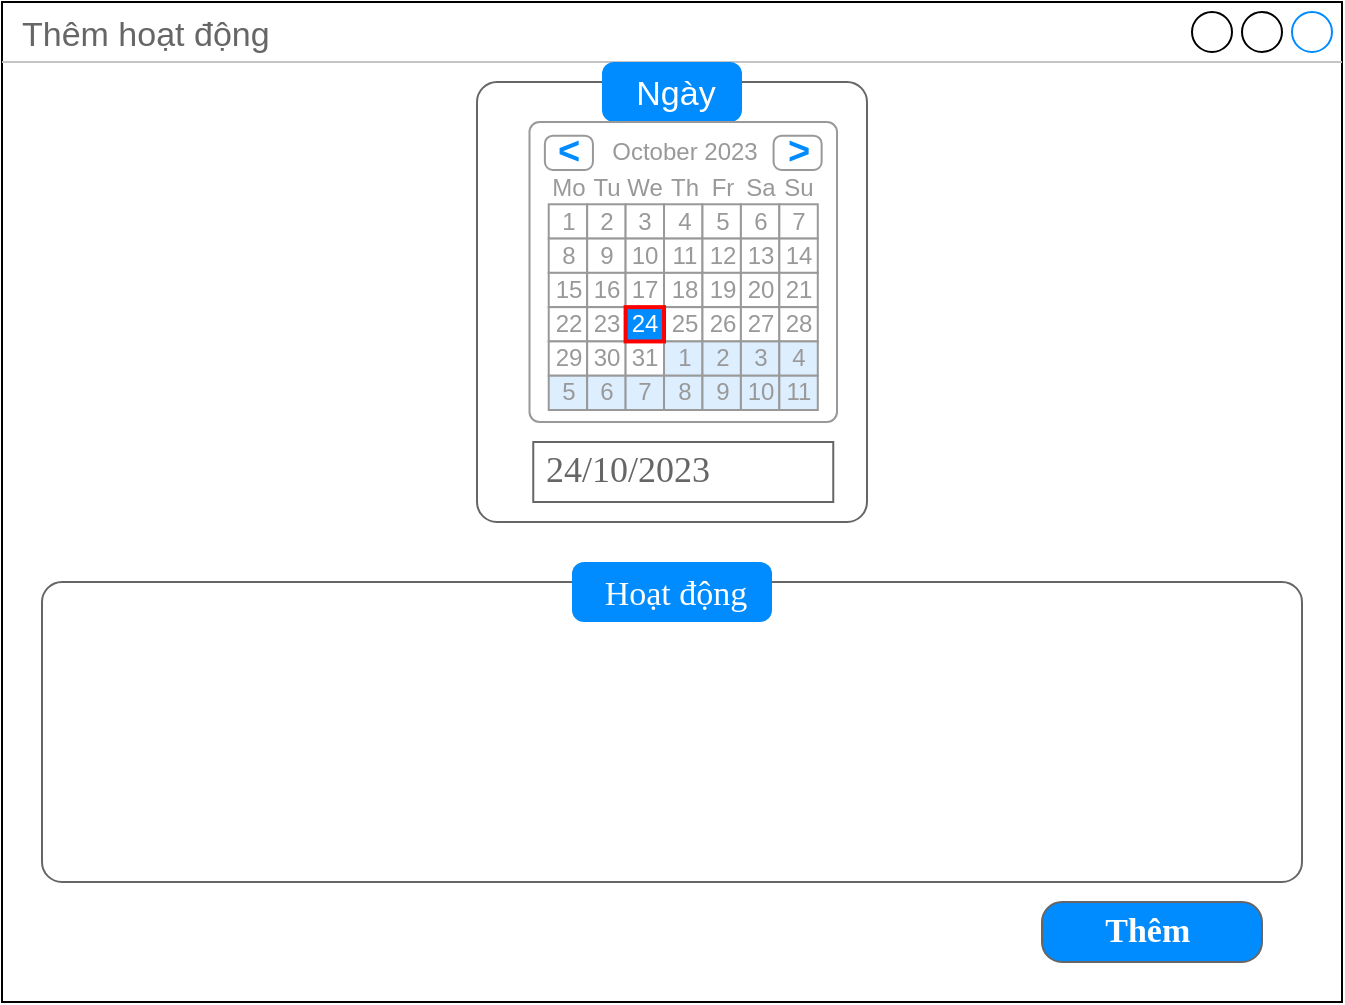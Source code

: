 <mxfile>
    <diagram name="Trang-1" id="1kX5wOBAw2EkA_Ydrlhc">
        <mxGraphModel dx="832" dy="568" grid="1" gridSize="10" guides="1" tooltips="1" connect="1" arrows="1" fold="1" page="1" pageScale="1" pageWidth="827" pageHeight="1169" math="0" shadow="0">
            <root>
                <mxCell id="0"/>
                <mxCell id="1" parent="0"/>
                <mxCell id="2" value="Thêm hoạt động" style="strokeWidth=1;shadow=0;dashed=0;align=center;html=1;shape=mxgraph.mockup.containers.window;align=left;verticalAlign=top;spacingLeft=8;strokeColor2=#008cff;strokeColor3=#c4c4c4;fontColor=#666666;mainText=;fontSize=17;labelBackgroundColor=none;" vertex="1" parent="1">
                    <mxGeometry x="80" y="50" width="670" height="500" as="geometry"/>
                </mxCell>
                <mxCell id="56" value="" style="shape=mxgraph.mockup.containers.marginRect;rectMarginTop=10;strokeColor=#666666;strokeWidth=1;dashed=0;rounded=1;arcSize=5;recursiveResize=0;" vertex="1" parent="1">
                    <mxGeometry x="317.5" y="80" width="195" height="230" as="geometry"/>
                </mxCell>
                <mxCell id="57" value="Ngày" style="shape=rect;strokeColor=none;fillColor=#008cff;strokeWidth=1;dashed=0;rounded=1;arcSize=20;fontColor=#ffffff;fontSize=17;spacing=2;spacingTop=-2;align=center;autosize=1;spacingLeft=4;resizeWidth=0;resizeHeight=0;perimeter=none;" vertex="1" parent="56">
                    <mxGeometry x="62.5" width="70" height="30" as="geometry"/>
                </mxCell>
                <mxCell id="58" value="" style="strokeWidth=1;shadow=0;dashed=0;align=center;html=1;shape=mxgraph.mockup.forms.rrect;rSize=5;strokeColor=#999999;fillColor=#ffffff;" vertex="1" parent="56">
                    <mxGeometry x="26.25" y="30" width="153.75" height="150" as="geometry"/>
                </mxCell>
                <mxCell id="59" value="October 2023" style="strokeWidth=1;shadow=0;dashed=0;align=center;html=1;shape=mxgraph.mockup.forms.anchor;fontColor=#999999;" vertex="1" parent="58">
                    <mxGeometry x="28.828" y="6.857" width="96.094" height="17.143" as="geometry"/>
                </mxCell>
                <mxCell id="60" value="&lt;" style="strokeWidth=1;shadow=0;dashed=0;align=center;html=1;shape=mxgraph.mockup.forms.rrect;rSize=4;strokeColor=#999999;fontColor=#008cff;fontSize=19;fontStyle=1;" vertex="1" parent="58">
                    <mxGeometry x="7.688" y="6.857" width="24.023" height="17.143" as="geometry"/>
                </mxCell>
                <mxCell id="61" value="&gt;" style="strokeWidth=1;shadow=0;dashed=0;align=center;html=1;shape=mxgraph.mockup.forms.rrect;rSize=4;strokeColor=#999999;fontColor=#008cff;fontSize=19;fontStyle=1;" vertex="1" parent="58">
                    <mxGeometry x="122.039" y="6.857" width="24.023" height="17.143" as="geometry"/>
                </mxCell>
                <mxCell id="62" value="Mo" style="strokeWidth=1;shadow=0;dashed=0;align=center;html=1;shape=mxgraph.mockup.forms.anchor;fontColor=#999999;" vertex="1" parent="58">
                    <mxGeometry x="9.609" y="24" width="19.219" height="17.143" as="geometry"/>
                </mxCell>
                <mxCell id="63" value="Tu" style="strokeWidth=1;shadow=0;dashed=0;align=center;html=1;shape=mxgraph.mockup.forms.anchor;fontColor=#999999;" vertex="1" parent="58">
                    <mxGeometry x="28.828" y="24" width="19.219" height="17.143" as="geometry"/>
                </mxCell>
                <mxCell id="64" value="We" style="strokeWidth=1;shadow=0;dashed=0;align=center;html=1;shape=mxgraph.mockup.forms.anchor;fontColor=#999999;" vertex="1" parent="58">
                    <mxGeometry x="48.047" y="24" width="19.219" height="17.143" as="geometry"/>
                </mxCell>
                <mxCell id="65" value="Th" style="strokeWidth=1;shadow=0;dashed=0;align=center;html=1;shape=mxgraph.mockup.forms.anchor;fontColor=#999999;" vertex="1" parent="58">
                    <mxGeometry x="67.266" y="24" width="19.219" height="17.143" as="geometry"/>
                </mxCell>
                <mxCell id="66" value="Fr" style="strokeWidth=1;shadow=0;dashed=0;align=center;html=1;shape=mxgraph.mockup.forms.anchor;fontColor=#999999;" vertex="1" parent="58">
                    <mxGeometry x="86.484" y="24" width="19.219" height="17.143" as="geometry"/>
                </mxCell>
                <mxCell id="67" value="Sa" style="strokeWidth=1;shadow=0;dashed=0;align=center;html=1;shape=mxgraph.mockup.forms.anchor;fontColor=#999999;" vertex="1" parent="58">
                    <mxGeometry x="105.703" y="24" width="19.219" height="17.143" as="geometry"/>
                </mxCell>
                <mxCell id="68" value="Su" style="strokeWidth=1;shadow=0;dashed=0;align=center;html=1;shape=mxgraph.mockup.forms.anchor;fontColor=#999999;" vertex="1" parent="58">
                    <mxGeometry x="124.922" y="24" width="19.219" height="17.143" as="geometry"/>
                </mxCell>
                <mxCell id="69" value="1" style="strokeWidth=1;shadow=0;dashed=0;align=center;html=1;shape=mxgraph.mockup.forms.rrect;rSize=0;strokeColor=#999999;fontColor=#999999;" vertex="1" parent="58">
                    <mxGeometry x="9.609" y="41.143" width="19.219" height="17.143" as="geometry"/>
                </mxCell>
                <mxCell id="70" value="2" style="strokeWidth=1;shadow=0;dashed=0;align=center;html=1;shape=mxgraph.mockup.forms.rrect;rSize=0;strokeColor=#999999;fontColor=#999999;" vertex="1" parent="58">
                    <mxGeometry x="28.828" y="41.143" width="19.219" height="17.143" as="geometry"/>
                </mxCell>
                <mxCell id="71" value="3" style="strokeWidth=1;shadow=0;dashed=0;align=center;html=1;shape=mxgraph.mockup.forms.rrect;rSize=0;strokeColor=#999999;fontColor=#999999;" vertex="1" parent="58">
                    <mxGeometry x="48.047" y="41.143" width="19.219" height="17.143" as="geometry"/>
                </mxCell>
                <mxCell id="72" value="4" style="strokeWidth=1;shadow=0;dashed=0;align=center;html=1;shape=mxgraph.mockup.forms.rrect;rSize=0;strokeColor=#999999;fontColor=#999999;" vertex="1" parent="58">
                    <mxGeometry x="67.266" y="41.143" width="19.219" height="17.143" as="geometry"/>
                </mxCell>
                <mxCell id="73" value="5" style="strokeWidth=1;shadow=0;dashed=0;align=center;html=1;shape=mxgraph.mockup.forms.rrect;rSize=0;strokeColor=#999999;fontColor=#999999;" vertex="1" parent="58">
                    <mxGeometry x="86.484" y="41.143" width="19.219" height="17.143" as="geometry"/>
                </mxCell>
                <mxCell id="74" value="6" style="strokeWidth=1;shadow=0;dashed=0;align=center;html=1;shape=mxgraph.mockup.forms.rrect;rSize=0;strokeColor=#999999;fontColor=#999999;" vertex="1" parent="58">
                    <mxGeometry x="105.703" y="41.143" width="19.219" height="17.143" as="geometry"/>
                </mxCell>
                <mxCell id="75" value="7" style="strokeWidth=1;shadow=0;dashed=0;align=center;html=1;shape=mxgraph.mockup.forms.rrect;rSize=0;strokeColor=#999999;fontColor=#999999;" vertex="1" parent="58">
                    <mxGeometry x="124.922" y="41.143" width="19.219" height="17.143" as="geometry"/>
                </mxCell>
                <mxCell id="76" value="8" style="strokeWidth=1;shadow=0;dashed=0;align=center;html=1;shape=mxgraph.mockup.forms.rrect;rSize=0;strokeColor=#999999;fontColor=#999999;" vertex="1" parent="58">
                    <mxGeometry x="9.609" y="58.286" width="19.219" height="17.143" as="geometry"/>
                </mxCell>
                <mxCell id="77" value="9" style="strokeWidth=1;shadow=0;dashed=0;align=center;html=1;shape=mxgraph.mockup.forms.rrect;rSize=0;strokeColor=#999999;fontColor=#999999;" vertex="1" parent="58">
                    <mxGeometry x="28.828" y="58.286" width="19.219" height="17.143" as="geometry"/>
                </mxCell>
                <mxCell id="78" value="10" style="strokeWidth=1;shadow=0;dashed=0;align=center;html=1;shape=mxgraph.mockup.forms.rrect;rSize=0;strokeColor=#999999;fontColor=#999999;" vertex="1" parent="58">
                    <mxGeometry x="48.047" y="58.286" width="19.219" height="17.143" as="geometry"/>
                </mxCell>
                <mxCell id="79" value="11" style="strokeWidth=1;shadow=0;dashed=0;align=center;html=1;shape=mxgraph.mockup.forms.rrect;rSize=0;strokeColor=#999999;fontColor=#999999;" vertex="1" parent="58">
                    <mxGeometry x="67.266" y="58.286" width="19.219" height="17.143" as="geometry"/>
                </mxCell>
                <mxCell id="80" value="12" style="strokeWidth=1;shadow=0;dashed=0;align=center;html=1;shape=mxgraph.mockup.forms.rrect;rSize=0;strokeColor=#999999;fontColor=#999999;" vertex="1" parent="58">
                    <mxGeometry x="86.484" y="58.286" width="19.219" height="17.143" as="geometry"/>
                </mxCell>
                <mxCell id="81" value="13" style="strokeWidth=1;shadow=0;dashed=0;align=center;html=1;shape=mxgraph.mockup.forms.rrect;rSize=0;strokeColor=#999999;fontColor=#999999;" vertex="1" parent="58">
                    <mxGeometry x="105.703" y="58.286" width="19.219" height="17.143" as="geometry"/>
                </mxCell>
                <mxCell id="82" value="14" style="strokeWidth=1;shadow=0;dashed=0;align=center;html=1;shape=mxgraph.mockup.forms.rrect;rSize=0;strokeColor=#999999;fontColor=#999999;" vertex="1" parent="58">
                    <mxGeometry x="124.922" y="58.286" width="19.219" height="17.143" as="geometry"/>
                </mxCell>
                <mxCell id="83" value="15" style="strokeWidth=1;shadow=0;dashed=0;align=center;html=1;shape=mxgraph.mockup.forms.rrect;rSize=0;strokeColor=#999999;fontColor=#999999;" vertex="1" parent="58">
                    <mxGeometry x="9.609" y="75.429" width="19.219" height="17.143" as="geometry"/>
                </mxCell>
                <mxCell id="84" value="16" style="strokeWidth=1;shadow=0;dashed=0;align=center;html=1;shape=mxgraph.mockup.forms.rrect;rSize=0;strokeColor=#999999;fontColor=#999999;" vertex="1" parent="58">
                    <mxGeometry x="28.828" y="75.429" width="19.219" height="17.143" as="geometry"/>
                </mxCell>
                <mxCell id="85" value="17" style="strokeWidth=1;shadow=0;dashed=0;align=center;html=1;shape=mxgraph.mockup.forms.rrect;rSize=0;strokeColor=#999999;fontColor=#999999;" vertex="1" parent="58">
                    <mxGeometry x="48.047" y="75.429" width="19.219" height="17.143" as="geometry"/>
                </mxCell>
                <mxCell id="86" value="18" style="strokeWidth=1;shadow=0;dashed=0;align=center;html=1;shape=mxgraph.mockup.forms.rrect;rSize=0;strokeColor=#999999;fontColor=#999999;" vertex="1" parent="58">
                    <mxGeometry x="67.266" y="75.429" width="19.219" height="17.143" as="geometry"/>
                </mxCell>
                <mxCell id="87" value="19" style="strokeWidth=1;shadow=0;dashed=0;align=center;html=1;shape=mxgraph.mockup.forms.rrect;rSize=0;strokeColor=#999999;fontColor=#999999;" vertex="1" parent="58">
                    <mxGeometry x="86.484" y="75.429" width="19.219" height="17.143" as="geometry"/>
                </mxCell>
                <mxCell id="88" value="20" style="strokeWidth=1;shadow=0;dashed=0;align=center;html=1;shape=mxgraph.mockup.forms.rrect;rSize=0;strokeColor=#999999;fontColor=#999999;" vertex="1" parent="58">
                    <mxGeometry x="105.703" y="75.429" width="19.219" height="17.143" as="geometry"/>
                </mxCell>
                <mxCell id="89" value="21" style="strokeWidth=1;shadow=0;dashed=0;align=center;html=1;shape=mxgraph.mockup.forms.rrect;rSize=0;strokeColor=#999999;fontColor=#999999;" vertex="1" parent="58">
                    <mxGeometry x="124.922" y="75.429" width="19.219" height="17.143" as="geometry"/>
                </mxCell>
                <mxCell id="90" value="22" style="strokeWidth=1;shadow=0;dashed=0;align=center;html=1;shape=mxgraph.mockup.forms.rrect;rSize=0;strokeColor=#999999;fontColor=#999999;" vertex="1" parent="58">
                    <mxGeometry x="9.609" y="92.571" width="19.219" height="17.143" as="geometry"/>
                </mxCell>
                <mxCell id="91" value="23" style="strokeWidth=1;shadow=0;dashed=0;align=center;html=1;shape=mxgraph.mockup.forms.rrect;rSize=0;strokeColor=#999999;fontColor=#999999;" vertex="1" parent="58">
                    <mxGeometry x="28.828" y="92.571" width="19.219" height="17.143" as="geometry"/>
                </mxCell>
                <mxCell id="92" value="25" style="strokeWidth=1;shadow=0;dashed=0;align=center;html=1;shape=mxgraph.mockup.forms.rrect;rSize=0;strokeColor=#999999;fontColor=#999999;" vertex="1" parent="58">
                    <mxGeometry x="67.266" y="92.571" width="19.219" height="17.143" as="geometry"/>
                </mxCell>
                <mxCell id="93" value="26" style="strokeWidth=1;shadow=0;dashed=0;align=center;html=1;shape=mxgraph.mockup.forms.rrect;rSize=0;strokeColor=#999999;fontColor=#999999;" vertex="1" parent="58">
                    <mxGeometry x="86.484" y="92.571" width="19.219" height="17.143" as="geometry"/>
                </mxCell>
                <mxCell id="94" value="27" style="strokeWidth=1;shadow=0;dashed=0;align=center;html=1;shape=mxgraph.mockup.forms.rrect;rSize=0;strokeColor=#999999;fontColor=#999999;" vertex="1" parent="58">
                    <mxGeometry x="105.703" y="92.571" width="19.219" height="17.143" as="geometry"/>
                </mxCell>
                <mxCell id="95" value="28" style="strokeWidth=1;shadow=0;dashed=0;align=center;html=1;shape=mxgraph.mockup.forms.rrect;rSize=0;strokeColor=#999999;fontColor=#999999;" vertex="1" parent="58">
                    <mxGeometry x="124.922" y="92.571" width="19.219" height="17.143" as="geometry"/>
                </mxCell>
                <mxCell id="96" value="29" style="strokeWidth=1;shadow=0;dashed=0;align=center;html=1;shape=mxgraph.mockup.forms.rrect;rSize=0;strokeColor=#999999;fontColor=#999999;" vertex="1" parent="58">
                    <mxGeometry x="9.609" y="109.714" width="19.219" height="17.143" as="geometry"/>
                </mxCell>
                <mxCell id="97" value="30" style="strokeWidth=1;shadow=0;dashed=0;align=center;html=1;shape=mxgraph.mockup.forms.rrect;rSize=0;strokeColor=#999999;fontColor=#999999;" vertex="1" parent="58">
                    <mxGeometry x="28.828" y="109.714" width="19.219" height="17.143" as="geometry"/>
                </mxCell>
                <mxCell id="98" value="31" style="strokeWidth=1;shadow=0;dashed=0;align=center;html=1;shape=mxgraph.mockup.forms.rrect;rSize=0;strokeColor=#999999;fontColor=#999999;" vertex="1" parent="58">
                    <mxGeometry x="48.047" y="109.714" width="19.219" height="17.143" as="geometry"/>
                </mxCell>
                <mxCell id="99" value="1" style="strokeWidth=1;shadow=0;dashed=0;align=center;html=1;shape=mxgraph.mockup.forms.rrect;rSize=0;strokeColor=#999999;fontColor=#999999;fillColor=#ddeeff;" vertex="1" parent="58">
                    <mxGeometry x="67.266" y="109.714" width="19.219" height="17.143" as="geometry"/>
                </mxCell>
                <mxCell id="100" value="2" style="strokeWidth=1;shadow=0;dashed=0;align=center;html=1;shape=mxgraph.mockup.forms.rrect;rSize=0;strokeColor=#999999;fontColor=#999999;fillColor=#ddeeff;" vertex="1" parent="58">
                    <mxGeometry x="86.484" y="109.714" width="19.219" height="17.143" as="geometry"/>
                </mxCell>
                <mxCell id="101" value="3" style="strokeWidth=1;shadow=0;dashed=0;align=center;html=1;shape=mxgraph.mockup.forms.rrect;rSize=0;strokeColor=#999999;fontColor=#999999;fillColor=#ddeeff;" vertex="1" parent="58">
                    <mxGeometry x="105.703" y="109.714" width="19.219" height="17.143" as="geometry"/>
                </mxCell>
                <mxCell id="102" value="4" style="strokeWidth=1;shadow=0;dashed=0;align=center;html=1;shape=mxgraph.mockup.forms.rrect;rSize=0;strokeColor=#999999;fontColor=#999999;fillColor=#ddeeff;" vertex="1" parent="58">
                    <mxGeometry x="124.922" y="109.714" width="19.219" height="17.143" as="geometry"/>
                </mxCell>
                <mxCell id="103" value="5" style="strokeWidth=1;shadow=0;dashed=0;align=center;html=1;shape=mxgraph.mockup.forms.rrect;rSize=0;strokeColor=#999999;fontColor=#999999;fillColor=#ddeeff;" vertex="1" parent="58">
                    <mxGeometry x="9.609" y="126.857" width="19.219" height="17.143" as="geometry"/>
                </mxCell>
                <mxCell id="104" value="6" style="strokeWidth=1;shadow=0;dashed=0;align=center;html=1;shape=mxgraph.mockup.forms.rrect;rSize=0;strokeColor=#999999;fontColor=#999999;fillColor=#ddeeff;" vertex="1" parent="58">
                    <mxGeometry x="28.828" y="126.857" width="19.219" height="17.143" as="geometry"/>
                </mxCell>
                <mxCell id="105" value="7" style="strokeWidth=1;shadow=0;dashed=0;align=center;html=1;shape=mxgraph.mockup.forms.rrect;rSize=0;strokeColor=#999999;fontColor=#999999;fillColor=#ddeeff;" vertex="1" parent="58">
                    <mxGeometry x="48.047" y="126.857" width="19.219" height="17.143" as="geometry"/>
                </mxCell>
                <mxCell id="106" value="8" style="strokeWidth=1;shadow=0;dashed=0;align=center;html=1;shape=mxgraph.mockup.forms.rrect;rSize=0;strokeColor=#999999;fontColor=#999999;fillColor=#ddeeff;" vertex="1" parent="58">
                    <mxGeometry x="67.266" y="126.857" width="19.219" height="17.143" as="geometry"/>
                </mxCell>
                <mxCell id="107" value="9" style="strokeWidth=1;shadow=0;dashed=0;align=center;html=1;shape=mxgraph.mockup.forms.rrect;rSize=0;strokeColor=#999999;fontColor=#999999;fillColor=#ddeeff;" vertex="1" parent="58">
                    <mxGeometry x="86.484" y="126.857" width="19.219" height="17.143" as="geometry"/>
                </mxCell>
                <mxCell id="108" value="10" style="strokeWidth=1;shadow=0;dashed=0;align=center;html=1;shape=mxgraph.mockup.forms.rrect;rSize=0;strokeColor=#999999;fontColor=#999999;fillColor=#ddeeff;" vertex="1" parent="58">
                    <mxGeometry x="105.703" y="126.857" width="19.219" height="17.143" as="geometry"/>
                </mxCell>
                <mxCell id="109" value="11" style="strokeWidth=1;shadow=0;dashed=0;align=center;html=1;shape=mxgraph.mockup.forms.rrect;rSize=0;strokeColor=#999999;fontColor=#999999;fillColor=#ddeeff;" vertex="1" parent="58">
                    <mxGeometry x="124.922" y="126.857" width="19.219" height="17.143" as="geometry"/>
                </mxCell>
                <mxCell id="110" value="24" style="strokeWidth=1;shadow=0;dashed=0;align=center;html=1;shape=mxgraph.mockup.forms.rrect;rSize=0;strokeColor=#ff0000;fontColor=#ffffff;strokeWidth=2;fillColor=#008cff;" vertex="1" parent="58">
                    <mxGeometry x="48.047" y="92.571" width="19.219" height="17.143" as="geometry"/>
                </mxCell>
                <mxCell id="111" value="&lt;div style=&quot;&quot;&gt;&lt;span style=&quot;font-size: 18px; font-family: &amp;quot;Times New Roman&amp;quot;; background-color: initial;&quot;&gt;24/10/2023&lt;/span&gt;&lt;/div&gt;" style="strokeWidth=1;shadow=0;dashed=0;align=center;html=1;shape=mxgraph.mockup.text.textBox;fontColor=#666666;align=left;fontSize=17;spacingLeft=4;spacingTop=-3;strokeColor=#666666;mainText=" vertex="1" parent="56">
                    <mxGeometry x="28.13" y="190" width="150" height="30" as="geometry"/>
                </mxCell>
                <mxCell id="113" value="" style="shape=mxgraph.mockup.containers.marginRect;rectMarginTop=10;strokeColor=#666666;strokeWidth=1;dashed=0;rounded=1;arcSize=5;recursiveResize=0;fontFamily=Times New Roman;fontSize=18;" vertex="1" parent="1">
                    <mxGeometry x="100" y="330" width="630" height="160" as="geometry"/>
                </mxCell>
                <mxCell id="114" value="Hoạt động" style="shape=rect;strokeColor=none;fillColor=#008cff;strokeWidth=1;dashed=0;rounded=1;arcSize=20;fontColor=#ffffff;fontSize=17;spacing=2;spacingTop=-2;align=center;autosize=1;spacingLeft=4;resizeWidth=0;resizeHeight=0;perimeter=none;fontFamily=Times New Roman;" vertex="1" parent="1">
                    <mxGeometry x="365" y="330" width="100" height="30" as="geometry"/>
                </mxCell>
                <mxCell id="116" value="Thêm&amp;nbsp;" style="strokeWidth=1;shadow=0;dashed=0;align=center;html=1;shape=mxgraph.mockup.buttons.button;strokeColor=#666666;fontColor=#ffffff;mainText=;buttonStyle=round;fontSize=17;fontStyle=1;fillColor=#008cff;whiteSpace=wrap;fontFamily=Times New Roman;" vertex="1" parent="1">
                    <mxGeometry x="600" y="500" width="110" height="30" as="geometry"/>
                </mxCell>
            </root>
        </mxGraphModel>
    </diagram>
</mxfile>
